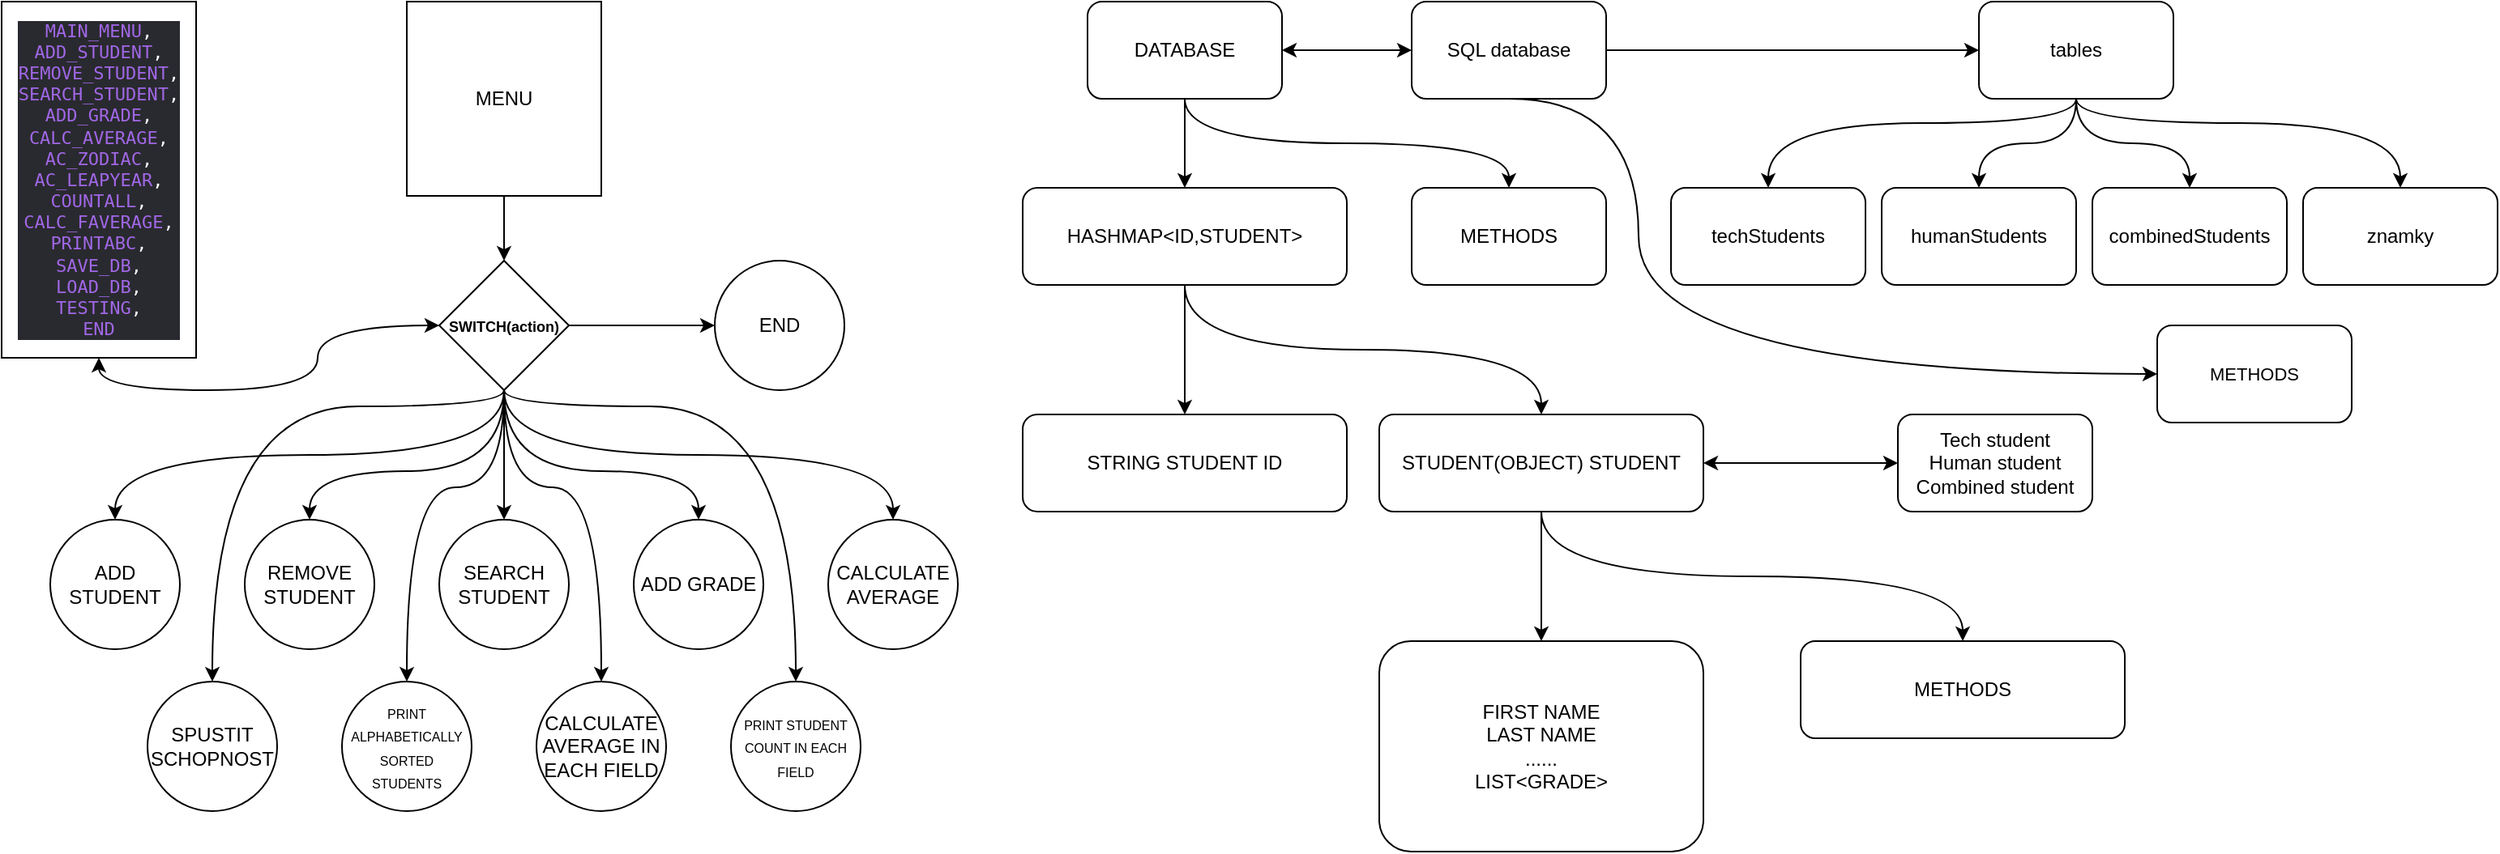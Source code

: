 <mxfile version="17.4.2" type="device"><diagram id="dhNkYcpJN5SeuNb3kwOF" name="Page-1"><mxGraphModel dx="1730" dy="1068" grid="1" gridSize="10" guides="1" tooltips="1" connect="1" arrows="1" fold="1" page="1" pageScale="1" pageWidth="827" pageHeight="1169" math="0" shadow="0"><root><mxCell id="0"/><mxCell id="1" parent="0"/><mxCell id="n7JmjiGTG8Q_CoYcDzAs-15" style="edgeStyle=orthogonalEdgeStyle;curved=1;rounded=0;orthogonalLoop=1;jettySize=auto;html=1;exitX=0.5;exitY=1;exitDx=0;exitDy=0;entryX=0.5;entryY=0;entryDx=0;entryDy=0;fontSize=9;" parent="1" source="n7JmjiGTG8Q_CoYcDzAs-1" target="n7JmjiGTG8Q_CoYcDzAs-2" edge="1"><mxGeometry relative="1" as="geometry"/></mxCell><mxCell id="n7JmjiGTG8Q_CoYcDzAs-1" value="MENU&lt;br&gt;" style="whiteSpace=wrap;html=1;aspect=fixed;" parent="1" vertex="1"><mxGeometry x="340" y="40" width="120" height="120" as="geometry"/></mxCell><mxCell id="n7JmjiGTG8Q_CoYcDzAs-6" style="edgeStyle=orthogonalEdgeStyle;rounded=0;orthogonalLoop=1;jettySize=auto;html=1;exitX=0.5;exitY=1;exitDx=0;exitDy=0;entryX=0.5;entryY=0;entryDx=0;entryDy=0;" parent="1" source="n7JmjiGTG8Q_CoYcDzAs-2" target="n7JmjiGTG8Q_CoYcDzAs-4" edge="1"><mxGeometry relative="1" as="geometry"><mxPoint x="400" y="320" as="sourcePoint"/></mxGeometry></mxCell><mxCell id="n7JmjiGTG8Q_CoYcDzAs-7" style="edgeStyle=orthogonalEdgeStyle;rounded=0;orthogonalLoop=1;jettySize=auto;html=1;exitX=0.5;exitY=1;exitDx=0;exitDy=0;entryX=0.5;entryY=0;entryDx=0;entryDy=0;curved=1;" parent="1" source="n7JmjiGTG8Q_CoYcDzAs-2" target="n7JmjiGTG8Q_CoYcDzAs-5" edge="1"><mxGeometry relative="1" as="geometry"><mxPoint x="400" y="320" as="sourcePoint"/><Array as="points"><mxPoint x="400" y="330"/><mxPoint x="280" y="330"/></Array></mxGeometry></mxCell><mxCell id="n7JmjiGTG8Q_CoYcDzAs-8" style="edgeStyle=orthogonalEdgeStyle;rounded=0;orthogonalLoop=1;jettySize=auto;html=1;exitX=0.5;exitY=1;exitDx=0;exitDy=0;entryX=0.5;entryY=0;entryDx=0;entryDy=0;curved=1;" parent="1" source="n7JmjiGTG8Q_CoYcDzAs-2" target="n7JmjiGTG8Q_CoYcDzAs-3" edge="1"><mxGeometry relative="1" as="geometry"><mxPoint x="400" y="320" as="sourcePoint"/><Array as="points"><mxPoint x="400" y="330"/><mxPoint x="520" y="330"/></Array></mxGeometry></mxCell><mxCell id="n7JmjiGTG8Q_CoYcDzAs-10" value="" style="edgeStyle=orthogonalEdgeStyle;rounded=0;orthogonalLoop=1;jettySize=auto;html=1;curved=1;exitX=0.5;exitY=1;exitDx=0;exitDy=0;" parent="1" source="n7JmjiGTG8Q_CoYcDzAs-2" target="n7JmjiGTG8Q_CoYcDzAs-9" edge="1"><mxGeometry relative="1" as="geometry"><mxPoint x="400" y="320" as="sourcePoint"/><Array as="points"><mxPoint x="400" y="320"/><mxPoint x="160" y="320"/></Array></mxGeometry></mxCell><mxCell id="n7JmjiGTG8Q_CoYcDzAs-12" value="" style="edgeStyle=orthogonalEdgeStyle;rounded=0;orthogonalLoop=1;jettySize=auto;html=1;curved=1;exitX=0.5;exitY=1;exitDx=0;exitDy=0;" parent="1" source="n7JmjiGTG8Q_CoYcDzAs-2" target="n7JmjiGTG8Q_CoYcDzAs-11" edge="1"><mxGeometry relative="1" as="geometry"><mxPoint x="400" y="320" as="sourcePoint"/><Array as="points"><mxPoint x="400" y="320"/><mxPoint x="640" y="320"/></Array></mxGeometry></mxCell><mxCell id="n7JmjiGTG8Q_CoYcDzAs-14" value="" style="edgeStyle=orthogonalEdgeStyle;rounded=0;orthogonalLoop=1;jettySize=auto;html=1;exitX=1;exitY=0.5;exitDx=0;exitDy=0;curved=1;" parent="1" source="n7JmjiGTG8Q_CoYcDzAs-2" target="n7JmjiGTG8Q_CoYcDzAs-13" edge="1"><mxGeometry relative="1" as="geometry"/></mxCell><mxCell id="Mg9xroK7dNu9QhbX7GLU-8" style="edgeStyle=orthogonalEdgeStyle;rounded=0;orthogonalLoop=1;jettySize=auto;html=1;exitX=0.5;exitY=1;exitDx=0;exitDy=0;entryX=0.5;entryY=0;entryDx=0;entryDy=0;curved=1;" parent="1" source="n7JmjiGTG8Q_CoYcDzAs-2" target="Mg9xroK7dNu9QhbX7GLU-3" edge="1"><mxGeometry relative="1" as="geometry"><Array as="points"><mxPoint x="400" y="290"/><mxPoint x="220" y="290"/></Array></mxGeometry></mxCell><mxCell id="Mg9xroK7dNu9QhbX7GLU-9" style="edgeStyle=orthogonalEdgeStyle;curved=1;rounded=0;orthogonalLoop=1;jettySize=auto;html=1;exitX=0.5;exitY=1;exitDx=0;exitDy=0;entryX=0.5;entryY=0;entryDx=0;entryDy=0;" parent="1" source="n7JmjiGTG8Q_CoYcDzAs-2" target="Mg9xroK7dNu9QhbX7GLU-4" edge="1"><mxGeometry relative="1" as="geometry"><Array as="points"><mxPoint x="400" y="340"/><mxPoint x="340" y="340"/></Array></mxGeometry></mxCell><mxCell id="Mg9xroK7dNu9QhbX7GLU-10" style="edgeStyle=orthogonalEdgeStyle;curved=1;rounded=0;orthogonalLoop=1;jettySize=auto;html=1;exitX=0.5;exitY=1;exitDx=0;exitDy=0;entryX=0.5;entryY=0;entryDx=0;entryDy=0;" parent="1" source="n7JmjiGTG8Q_CoYcDzAs-2" target="Mg9xroK7dNu9QhbX7GLU-5" edge="1"><mxGeometry relative="1" as="geometry"><Array as="points"><mxPoint x="400" y="340"/><mxPoint x="460" y="340"/></Array></mxGeometry></mxCell><mxCell id="Mg9xroK7dNu9QhbX7GLU-11" style="edgeStyle=orthogonalEdgeStyle;curved=1;rounded=0;orthogonalLoop=1;jettySize=auto;html=1;exitX=0.5;exitY=1;exitDx=0;exitDy=0;entryX=0.5;entryY=0;entryDx=0;entryDy=0;" parent="1" source="n7JmjiGTG8Q_CoYcDzAs-2" target="Mg9xroK7dNu9QhbX7GLU-6" edge="1"><mxGeometry relative="1" as="geometry"><Array as="points"><mxPoint x="400" y="290"/><mxPoint x="580" y="290"/></Array></mxGeometry></mxCell><mxCell id="FswNu3lI0OsDXiOgiHEg-2" value="" style="edgeStyle=orthogonalEdgeStyle;rounded=0;orthogonalLoop=1;jettySize=auto;html=1;entryX=0.5;entryY=1;entryDx=0;entryDy=0;curved=1;startArrow=classic;startFill=1;" edge="1" parent="1" source="n7JmjiGTG8Q_CoYcDzAs-2" target="FswNu3lI0OsDXiOgiHEg-1"><mxGeometry relative="1" as="geometry"/></mxCell><mxCell id="n7JmjiGTG8Q_CoYcDzAs-2" value="&lt;font size=&quot;1&quot;&gt;&lt;b style=&quot;font-size: 9px&quot;&gt;SWITCH(action)&lt;/b&gt;&lt;/font&gt;" style="rhombus;whiteSpace=wrap;html=1;fontSize=10;" parent="1" vertex="1"><mxGeometry x="360" y="200" width="80" height="80" as="geometry"/></mxCell><mxCell id="n7JmjiGTG8Q_CoYcDzAs-3" value="ADD GRADE" style="ellipse;whiteSpace=wrap;html=1;aspect=fixed;" parent="1" vertex="1"><mxGeometry x="480" y="360" width="80" height="80" as="geometry"/></mxCell><mxCell id="n7JmjiGTG8Q_CoYcDzAs-4" value="SEARCH STUDENT" style="ellipse;whiteSpace=wrap;html=1;aspect=fixed;" parent="1" vertex="1"><mxGeometry x="360" y="360" width="80" height="80" as="geometry"/></mxCell><mxCell id="n7JmjiGTG8Q_CoYcDzAs-5" value="REMOVE STUDENT" style="ellipse;whiteSpace=wrap;html=1;aspect=fixed;" parent="1" vertex="1"><mxGeometry x="240" y="360" width="80" height="80" as="geometry"/></mxCell><mxCell id="n7JmjiGTG8Q_CoYcDzAs-9" value="ADD STUDENT" style="ellipse;whiteSpace=wrap;html=1;aspect=fixed;" parent="1" vertex="1"><mxGeometry x="120" y="360" width="80" height="80" as="geometry"/></mxCell><mxCell id="n7JmjiGTG8Q_CoYcDzAs-11" value="CALCULATE AVERAGE" style="ellipse;whiteSpace=wrap;html=1;aspect=fixed;" parent="1" vertex="1"><mxGeometry x="600" y="360" width="80" height="80" as="geometry"/></mxCell><mxCell id="n7JmjiGTG8Q_CoYcDzAs-13" value="END" style="ellipse;whiteSpace=wrap;html=1;aspect=fixed;" parent="1" vertex="1"><mxGeometry x="530" y="200" width="80" height="80" as="geometry"/></mxCell><mxCell id="Mg9xroK7dNu9QhbX7GLU-3" value="SPUSTIT SCHOPNOST" style="ellipse;whiteSpace=wrap;html=1;aspect=fixed;" parent="1" vertex="1"><mxGeometry x="180" y="460" width="80" height="80" as="geometry"/></mxCell><mxCell id="Mg9xroK7dNu9QhbX7GLU-4" value="&lt;font style=&quot;font-size: 8px&quot;&gt;PRINT ALPHABETICALLY SORTED STUDENTS&lt;/font&gt;" style="ellipse;whiteSpace=wrap;html=1;aspect=fixed;" parent="1" vertex="1"><mxGeometry x="300" y="460" width="80" height="80" as="geometry"/></mxCell><mxCell id="Mg9xroK7dNu9QhbX7GLU-5" value="CALCULATE AVERAGE IN EACH FIELD" style="ellipse;whiteSpace=wrap;html=1;aspect=fixed;" parent="1" vertex="1"><mxGeometry x="420" y="460" width="80" height="80" as="geometry"/></mxCell><mxCell id="Mg9xroK7dNu9QhbX7GLU-6" value="&lt;font style=&quot;font-size: 8px&quot;&gt;PRINT STUDENT COUNT IN EACH FIELD&lt;/font&gt;" style="ellipse;whiteSpace=wrap;html=1;aspect=fixed;" parent="1" vertex="1"><mxGeometry x="540" y="460" width="80" height="80" as="geometry"/></mxCell><mxCell id="Mg9xroK7dNu9QhbX7GLU-15" value="" style="edgeStyle=orthogonalEdgeStyle;curved=1;rounded=0;orthogonalLoop=1;jettySize=auto;html=1;" parent="1" source="Mg9xroK7dNu9QhbX7GLU-12" target="Mg9xroK7dNu9QhbX7GLU-14" edge="1"><mxGeometry relative="1" as="geometry"/></mxCell><mxCell id="Mg9xroK7dNu9QhbX7GLU-17" value="" style="edgeStyle=orthogonalEdgeStyle;curved=1;rounded=0;orthogonalLoop=1;jettySize=auto;html=1;exitX=0.5;exitY=1;exitDx=0;exitDy=0;" parent="1" source="Mg9xroK7dNu9QhbX7GLU-12" target="Mg9xroK7dNu9QhbX7GLU-16" edge="1"><mxGeometry relative="1" as="geometry"/></mxCell><mxCell id="Mg9xroK7dNu9QhbX7GLU-12" value="HASHMAP&amp;lt;ID,STUDENT&amp;gt;" style="rounded=1;whiteSpace=wrap;html=1;" parent="1" vertex="1"><mxGeometry x="720" y="155" width="200" height="60" as="geometry"/></mxCell><mxCell id="Mg9xroK7dNu9QhbX7GLU-14" value="STRING STUDENT ID" style="rounded=1;whiteSpace=wrap;html=1;" parent="1" vertex="1"><mxGeometry x="720" y="295" width="200" height="60" as="geometry"/></mxCell><mxCell id="Mg9xroK7dNu9QhbX7GLU-19" value="" style="edgeStyle=orthogonalEdgeStyle;curved=1;rounded=0;orthogonalLoop=1;jettySize=auto;html=1;" parent="1" source="Mg9xroK7dNu9QhbX7GLU-16" target="Mg9xroK7dNu9QhbX7GLU-18" edge="1"><mxGeometry relative="1" as="geometry"/></mxCell><mxCell id="Mg9xroK7dNu9QhbX7GLU-22" value="" style="edgeStyle=orthogonalEdgeStyle;curved=1;rounded=0;orthogonalLoop=1;jettySize=auto;html=1;exitX=0.5;exitY=1;exitDx=0;exitDy=0;" parent="1" source="Mg9xroK7dNu9QhbX7GLU-16" target="Mg9xroK7dNu9QhbX7GLU-21" edge="1"><mxGeometry relative="1" as="geometry"/></mxCell><mxCell id="FswNu3lI0OsDXiOgiHEg-4" value="" style="edgeStyle=orthogonalEdgeStyle;curved=1;rounded=0;orthogonalLoop=1;jettySize=auto;html=1;fontSize=11;startArrow=classic;startFill=1;" edge="1" parent="1" source="Mg9xroK7dNu9QhbX7GLU-16" target="FswNu3lI0OsDXiOgiHEg-3"><mxGeometry relative="1" as="geometry"/></mxCell><mxCell id="Mg9xroK7dNu9QhbX7GLU-16" value="STUDENT(OBJECT) STUDENT" style="rounded=1;whiteSpace=wrap;html=1;" parent="1" vertex="1"><mxGeometry x="940" y="295" width="200" height="60" as="geometry"/></mxCell><mxCell id="Mg9xroK7dNu9QhbX7GLU-18" value="FIRST NAME&lt;br&gt;LAST NAME&lt;br&gt;......&lt;br&gt;LIST&amp;lt;GRADE&amp;gt;" style="rounded=1;whiteSpace=wrap;html=1;" parent="1" vertex="1"><mxGeometry x="940" y="435" width="200" height="130" as="geometry"/></mxCell><mxCell id="Mg9xroK7dNu9QhbX7GLU-21" value="METHODS" style="rounded=1;whiteSpace=wrap;html=1;" parent="1" vertex="1"><mxGeometry x="1200" y="435" width="200" height="60" as="geometry"/></mxCell><mxCell id="Mg9xroK7dNu9QhbX7GLU-24" style="edgeStyle=orthogonalEdgeStyle;curved=1;rounded=0;orthogonalLoop=1;jettySize=auto;html=1;exitX=0.5;exitY=1;exitDx=0;exitDy=0;entryX=0.5;entryY=0;entryDx=0;entryDy=0;" parent="1" source="Mg9xroK7dNu9QhbX7GLU-23" target="Mg9xroK7dNu9QhbX7GLU-12" edge="1"><mxGeometry relative="1" as="geometry"/></mxCell><mxCell id="Mg9xroK7dNu9QhbX7GLU-27" value="" style="edgeStyle=orthogonalEdgeStyle;curved=1;rounded=0;orthogonalLoop=1;jettySize=auto;html=1;exitX=0.5;exitY=1;exitDx=0;exitDy=0;" parent="1" source="Mg9xroK7dNu9QhbX7GLU-23" target="Mg9xroK7dNu9QhbX7GLU-26" edge="1"><mxGeometry relative="1" as="geometry"/></mxCell><mxCell id="FswNu3lI0OsDXiOgiHEg-6" value="" style="edgeStyle=orthogonalEdgeStyle;curved=1;rounded=0;orthogonalLoop=1;jettySize=auto;html=1;fontSize=11;startArrow=classic;startFill=1;" edge="1" parent="1" source="Mg9xroK7dNu9QhbX7GLU-23" target="FswNu3lI0OsDXiOgiHEg-5"><mxGeometry relative="1" as="geometry"/></mxCell><mxCell id="Mg9xroK7dNu9QhbX7GLU-23" value="DATABASE" style="rounded=1;whiteSpace=wrap;html=1;" parent="1" vertex="1"><mxGeometry x="760" y="40" width="120" height="60" as="geometry"/></mxCell><mxCell id="Mg9xroK7dNu9QhbX7GLU-26" value="METHODS" style="rounded=1;whiteSpace=wrap;html=1;" parent="1" vertex="1"><mxGeometry x="960" y="155" width="120" height="60" as="geometry"/></mxCell><mxCell id="FswNu3lI0OsDXiOgiHEg-1" value="&lt;pre style=&quot;background-color: rgb(41 , 42 , 47) ; color: rgb(255 , 255 , 255) ; font-family: &amp;#34;jetbrains mono&amp;#34; , monospace ; font-size: 11px&quot;&gt;&lt;span style=&quot;color: #a167e6&quot;&gt;MAIN_MENU&lt;/span&gt;,&lt;br&gt;&lt;span style=&quot;color: #a167e6&quot;&gt;ADD_STUDENT&lt;/span&gt;,&lt;br&gt;&lt;span style=&quot;color: #a167e6&quot;&gt;REMOVE_STUDENT&lt;/span&gt;,&lt;br&gt;&lt;span style=&quot;color: #a167e6&quot;&gt;SEARCH_STUDENT&lt;/span&gt;,&lt;br&gt;&lt;span style=&quot;color: #a167e6&quot;&gt;ADD_GRADE&lt;/span&gt;,&lt;br&gt;&lt;span style=&quot;color: #a167e6&quot;&gt;CALC_AVERAGE&lt;/span&gt;,&lt;br&gt;&lt;span style=&quot;color: #a167e6&quot;&gt;AC_ZODIAC&lt;/span&gt;,&lt;br&gt;&lt;span style=&quot;color: #a167e6&quot;&gt;AC_LEAPYEAR&lt;/span&gt;,&lt;br&gt;&lt;span style=&quot;color: #a167e6&quot;&gt;COUNTALL&lt;/span&gt;,&lt;br&gt;&lt;span style=&quot;color: #a167e6&quot;&gt;CALC_FAVERAGE&lt;/span&gt;,&lt;br&gt;&lt;span style=&quot;color: #a167e6&quot;&gt;PRINTABC&lt;/span&gt;,&lt;br&gt;&lt;span style=&quot;color: #a167e6&quot;&gt;SAVE_DB&lt;/span&gt;,&lt;br&gt;&lt;span style=&quot;color: #a167e6&quot;&gt;LOAD_DB&lt;/span&gt;,&lt;br&gt;&lt;span style=&quot;color: #a167e6&quot;&gt;TESTING&lt;/span&gt;,&lt;br&gt;&lt;span style=&quot;color: #a167e6&quot;&gt;END&lt;/span&gt;&lt;/pre&gt;" style="whiteSpace=wrap;html=1;fontSize=10;" vertex="1" parent="1"><mxGeometry x="90" y="40" width="120" height="220" as="geometry"/></mxCell><mxCell id="FswNu3lI0OsDXiOgiHEg-3" value="Tech student&lt;br&gt;Human student&lt;br&gt;Combined student" style="whiteSpace=wrap;html=1;rounded=1;" vertex="1" parent="1"><mxGeometry x="1260" y="295" width="120" height="60" as="geometry"/></mxCell><mxCell id="FswNu3lI0OsDXiOgiHEg-8" value="" style="edgeStyle=orthogonalEdgeStyle;curved=1;rounded=0;orthogonalLoop=1;jettySize=auto;html=1;fontSize=11;startArrow=none;startFill=0;" edge="1" parent="1" source="FswNu3lI0OsDXiOgiHEg-5" target="FswNu3lI0OsDXiOgiHEg-7"><mxGeometry relative="1" as="geometry"/></mxCell><mxCell id="FswNu3lI0OsDXiOgiHEg-18" style="edgeStyle=orthogonalEdgeStyle;curved=1;rounded=0;orthogonalLoop=1;jettySize=auto;html=1;exitX=0.5;exitY=1;exitDx=0;exitDy=0;fontSize=11;startArrow=none;startFill=0;entryX=0;entryY=0.5;entryDx=0;entryDy=0;" edge="1" parent="1" source="FswNu3lI0OsDXiOgiHEg-5" target="FswNu3lI0OsDXiOgiHEg-19"><mxGeometry relative="1" as="geometry"><mxPoint x="1420" y="260" as="targetPoint"/><Array as="points"><mxPoint x="1100" y="100"/><mxPoint x="1100" y="270"/></Array></mxGeometry></mxCell><mxCell id="FswNu3lI0OsDXiOgiHEg-5" value="SQL database" style="rounded=1;whiteSpace=wrap;html=1;" vertex="1" parent="1"><mxGeometry x="960" y="40" width="120" height="60" as="geometry"/></mxCell><mxCell id="FswNu3lI0OsDXiOgiHEg-10" value="" style="edgeStyle=orthogonalEdgeStyle;curved=1;rounded=0;orthogonalLoop=1;jettySize=auto;html=1;fontSize=11;startArrow=none;startFill=0;exitX=0.5;exitY=1;exitDx=0;exitDy=0;" edge="1" parent="1" source="FswNu3lI0OsDXiOgiHEg-7" target="FswNu3lI0OsDXiOgiHEg-9"><mxGeometry relative="1" as="geometry"><Array as="points"><mxPoint x="1370" y="115"/><mxPoint x="1180" y="115"/></Array></mxGeometry></mxCell><mxCell id="FswNu3lI0OsDXiOgiHEg-12" value="" style="edgeStyle=orthogonalEdgeStyle;curved=1;rounded=0;orthogonalLoop=1;jettySize=auto;html=1;fontSize=11;startArrow=none;startFill=0;exitX=0.5;exitY=1;exitDx=0;exitDy=0;" edge="1" parent="1" source="FswNu3lI0OsDXiOgiHEg-7" target="FswNu3lI0OsDXiOgiHEg-11"><mxGeometry relative="1" as="geometry"/></mxCell><mxCell id="FswNu3lI0OsDXiOgiHEg-14" value="" style="edgeStyle=orthogonalEdgeStyle;curved=1;rounded=0;orthogonalLoop=1;jettySize=auto;html=1;fontSize=11;startArrow=none;startFill=0;" edge="1" parent="1" source="FswNu3lI0OsDXiOgiHEg-7" target="FswNu3lI0OsDXiOgiHEg-13"><mxGeometry relative="1" as="geometry"/></mxCell><mxCell id="FswNu3lI0OsDXiOgiHEg-17" style="edgeStyle=orthogonalEdgeStyle;curved=1;rounded=0;orthogonalLoop=1;jettySize=auto;html=1;exitX=0.5;exitY=1;exitDx=0;exitDy=0;entryX=0.5;entryY=0;entryDx=0;entryDy=0;fontSize=11;startArrow=none;startFill=0;" edge="1" parent="1" source="FswNu3lI0OsDXiOgiHEg-7" target="FswNu3lI0OsDXiOgiHEg-15"><mxGeometry relative="1" as="geometry"><Array as="points"><mxPoint x="1370" y="115"/><mxPoint x="1570" y="115"/></Array></mxGeometry></mxCell><mxCell id="FswNu3lI0OsDXiOgiHEg-7" value="tables" style="whiteSpace=wrap;html=1;rounded=1;" vertex="1" parent="1"><mxGeometry x="1310" y="40" width="120" height="60" as="geometry"/></mxCell><mxCell id="FswNu3lI0OsDXiOgiHEg-9" value="techStudents" style="whiteSpace=wrap;html=1;rounded=1;" vertex="1" parent="1"><mxGeometry x="1120" y="155" width="120" height="60" as="geometry"/></mxCell><mxCell id="FswNu3lI0OsDXiOgiHEg-11" value="combinedStudents" style="whiteSpace=wrap;html=1;rounded=1;" vertex="1" parent="1"><mxGeometry x="1380" y="155" width="120" height="60" as="geometry"/></mxCell><mxCell id="FswNu3lI0OsDXiOgiHEg-13" value="humanStudents" style="whiteSpace=wrap;html=1;rounded=1;" vertex="1" parent="1"><mxGeometry x="1250" y="155" width="120" height="60" as="geometry"/></mxCell><mxCell id="FswNu3lI0OsDXiOgiHEg-15" value="znamky" style="whiteSpace=wrap;html=1;rounded=1;" vertex="1" parent="1"><mxGeometry x="1510" y="155" width="120" height="60" as="geometry"/></mxCell><mxCell id="FswNu3lI0OsDXiOgiHEg-19" value="METHODS" style="rounded=1;whiteSpace=wrap;html=1;fontSize=11;" vertex="1" parent="1"><mxGeometry x="1420" y="240" width="120" height="60" as="geometry"/></mxCell></root></mxGraphModel></diagram></mxfile>